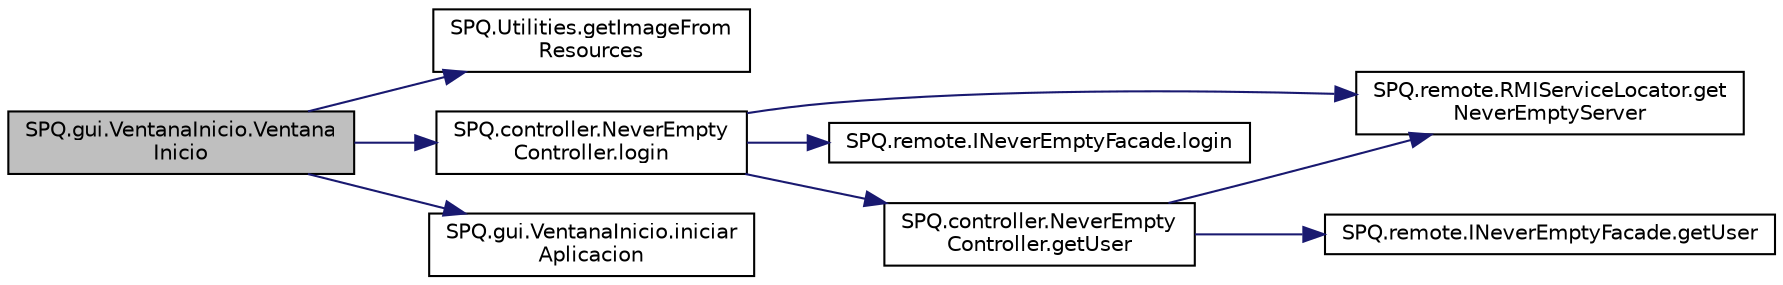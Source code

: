 digraph "SPQ.gui.VentanaInicio.VentanaInicio"
{
  edge [fontname="Helvetica",fontsize="10",labelfontname="Helvetica",labelfontsize="10"];
  node [fontname="Helvetica",fontsize="10",shape=record];
  rankdir="LR";
  Node0 [label="SPQ.gui.VentanaInicio.Ventana\lInicio",height=0.2,width=0.4,color="black", fillcolor="grey75", style="filled", fontcolor="black"];
  Node0 -> Node1 [color="midnightblue",fontsize="10",style="solid"];
  Node1 [label="SPQ.Utilities.getImageFrom\lResources",height=0.2,width=0.4,color="black", fillcolor="white", style="filled",URL="$class_s_p_q_1_1_utilities.html#a1ca9779d00f9480c9c0ccb654c558fbb"];
  Node0 -> Node2 [color="midnightblue",fontsize="10",style="solid"];
  Node2 [label="SPQ.controller.NeverEmpty\lController.login",height=0.2,width=0.4,color="black", fillcolor="white", style="filled",URL="$class_s_p_q_1_1controller_1_1_never_empty_controller.html#adb8f5dbbfedb5f3c231de53dccc88899"];
  Node2 -> Node3 [color="midnightblue",fontsize="10",style="solid"];
  Node3 [label="SPQ.remote.RMIServiceLocator.get\lNeverEmptyServer",height=0.2,width=0.4,color="black", fillcolor="white", style="filled",URL="$class_s_p_q_1_1remote_1_1_r_m_i_service_locator.html#a19d79d8b31c278a127bf921895d889ae"];
  Node2 -> Node4 [color="midnightblue",fontsize="10",style="solid"];
  Node4 [label="SPQ.remote.INeverEmptyFacade.login",height=0.2,width=0.4,color="black", fillcolor="white", style="filled",URL="$interface_s_p_q_1_1remote_1_1_i_never_empty_facade.html#a2440fa36695c63e4e4c30fc25965f853"];
  Node2 -> Node5 [color="midnightblue",fontsize="10",style="solid"];
  Node5 [label="SPQ.controller.NeverEmpty\lController.getUser",height=0.2,width=0.4,color="black", fillcolor="white", style="filled",URL="$class_s_p_q_1_1controller_1_1_never_empty_controller.html#a4f799c7fc9ce32740ec45401fa6fd1b1"];
  Node5 -> Node3 [color="midnightblue",fontsize="10",style="solid"];
  Node5 -> Node6 [color="midnightblue",fontsize="10",style="solid"];
  Node6 [label="SPQ.remote.INeverEmptyFacade.getUser",height=0.2,width=0.4,color="black", fillcolor="white", style="filled",URL="$interface_s_p_q_1_1remote_1_1_i_never_empty_facade.html#aa329dfc23ab0832e73802bf2df90b9e0"];
  Node0 -> Node7 [color="midnightblue",fontsize="10",style="solid"];
  Node7 [label="SPQ.gui.VentanaInicio.iniciar\lAplicacion",height=0.2,width=0.4,color="black", fillcolor="white", style="filled",URL="$class_s_p_q_1_1gui_1_1_ventana_inicio.html#a0588d157580852e153c5dd2291645173"];
}
